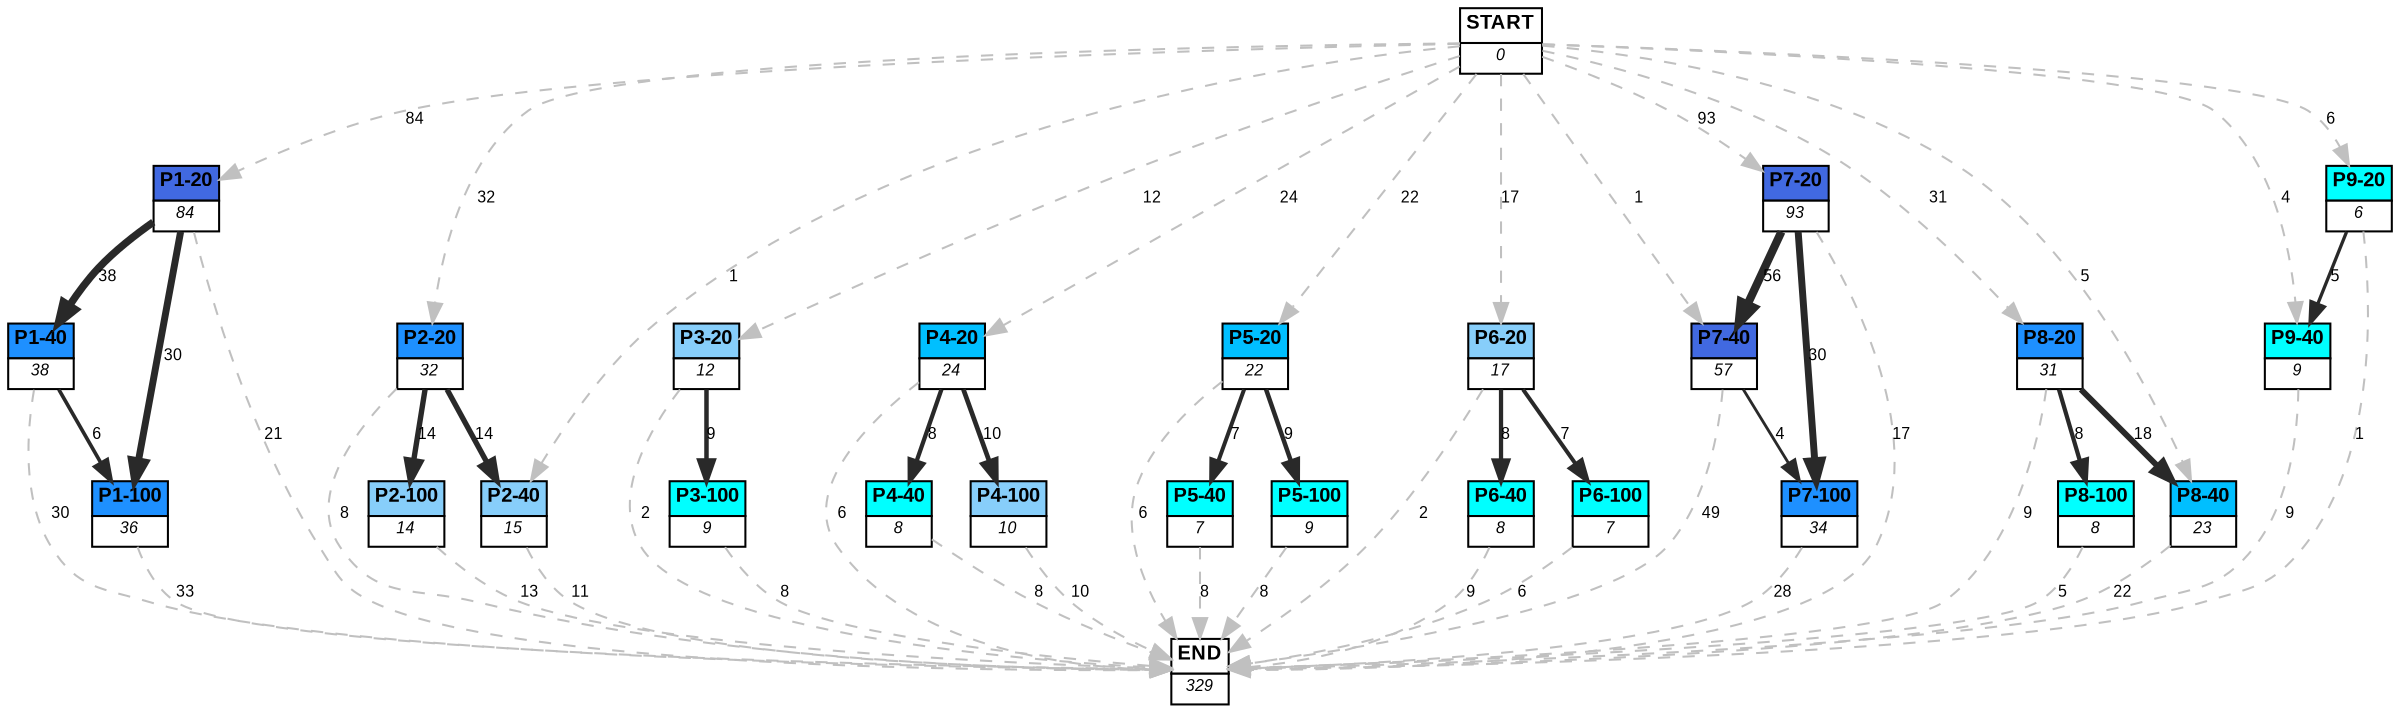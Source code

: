 digraph graphname {
	dpi = 150
	size="16,11!";
	margin = 0;
"P1-20" [shape=plain, label=<<table border="0" cellborder="1" cellspacing="0"><tr><td bgcolor="royalblue"><FONT face="Arial" POINT-SIZE="10"><b>P1-20</b></FONT></td></tr><tr><td bgcolor="white"><FONT face="Arial" POINT-SIZE="8"><i>84</i></FONT></td></tr></table>>]
"P1-40" [shape=plain, label=<<table border="0" cellborder="1" cellspacing="0"><tr><td bgcolor="dodgerblue"><FONT face="Arial" POINT-SIZE="10"><b>P1-40</b></FONT></td></tr><tr><td bgcolor="white"><FONT face="Arial" POINT-SIZE="8"><i>38</i></FONT></td></tr></table>>]
"P1-100" [shape=plain, label=<<table border="0" cellborder="1" cellspacing="0"><tr><td bgcolor="dodgerblue"><FONT face="Arial" POINT-SIZE="10"><b>P1-100</b></FONT></td></tr><tr><td bgcolor="white"><FONT face="Arial" POINT-SIZE="8"><i>36</i></FONT></td></tr></table>>]
"P2-20" [shape=plain, label=<<table border="0" cellborder="1" cellspacing="0"><tr><td bgcolor="dodgerblue"><FONT face="Arial" POINT-SIZE="10"><b>P2-20</b></FONT></td></tr><tr><td bgcolor="white"><FONT face="Arial" POINT-SIZE="8"><i>32</i></FONT></td></tr></table>>]
"P2-40" [shape=plain, label=<<table border="0" cellborder="1" cellspacing="0"><tr><td bgcolor="lightskyblue"><FONT face="Arial" POINT-SIZE="10"><b>P2-40</b></FONT></td></tr><tr><td bgcolor="white"><FONT face="Arial" POINT-SIZE="8"><i>15</i></FONT></td></tr></table>>]
"P2-100" [shape=plain, label=<<table border="0" cellborder="1" cellspacing="0"><tr><td bgcolor="lightskyblue"><FONT face="Arial" POINT-SIZE="10"><b>P2-100</b></FONT></td></tr><tr><td bgcolor="white"><FONT face="Arial" POINT-SIZE="8"><i>14</i></FONT></td></tr></table>>]
"P3-20" [shape=plain, label=<<table border="0" cellborder="1" cellspacing="0"><tr><td bgcolor="lightskyblue"><FONT face="Arial" POINT-SIZE="10"><b>P3-20</b></FONT></td></tr><tr><td bgcolor="white"><FONT face="Arial" POINT-SIZE="8"><i>12</i></FONT></td></tr></table>>]
"P3-100" [shape=plain, label=<<table border="0" cellborder="1" cellspacing="0"><tr><td bgcolor="aqua"><FONT face="Arial" POINT-SIZE="10"><b>P3-100</b></FONT></td></tr><tr><td bgcolor="white"><FONT face="Arial" POINT-SIZE="8"><i>9</i></FONT></td></tr></table>>]
"P4-20" [shape=plain, label=<<table border="0" cellborder="1" cellspacing="0"><tr><td bgcolor="deepskyblue"><FONT face="Arial" POINT-SIZE="10"><b>P4-20</b></FONT></td></tr><tr><td bgcolor="white"><FONT face="Arial" POINT-SIZE="8"><i>24</i></FONT></td></tr></table>>]
"P4-40" [shape=plain, label=<<table border="0" cellborder="1" cellspacing="0"><tr><td bgcolor="aqua"><FONT face="Arial" POINT-SIZE="10"><b>P4-40</b></FONT></td></tr><tr><td bgcolor="white"><FONT face="Arial" POINT-SIZE="8"><i>8</i></FONT></td></tr></table>>]
"P4-100" [shape=plain, label=<<table border="0" cellborder="1" cellspacing="0"><tr><td bgcolor="lightskyblue"><FONT face="Arial" POINT-SIZE="10"><b>P4-100</b></FONT></td></tr><tr><td bgcolor="white"><FONT face="Arial" POINT-SIZE="8"><i>10</i></FONT></td></tr></table>>]
"P5-20" [shape=plain, label=<<table border="0" cellborder="1" cellspacing="0"><tr><td bgcolor="deepskyblue"><FONT face="Arial" POINT-SIZE="10"><b>P5-20</b></FONT></td></tr><tr><td bgcolor="white"><FONT face="Arial" POINT-SIZE="8"><i>22</i></FONT></td></tr></table>>]
"P5-40" [shape=plain, label=<<table border="0" cellborder="1" cellspacing="0"><tr><td bgcolor="aqua"><FONT face="Arial" POINT-SIZE="10"><b>P5-40</b></FONT></td></tr><tr><td bgcolor="white"><FONT face="Arial" POINT-SIZE="8"><i>7</i></FONT></td></tr></table>>]
"P6-20" [shape=plain, label=<<table border="0" cellborder="1" cellspacing="0"><tr><td bgcolor="lightskyblue"><FONT face="Arial" POINT-SIZE="10"><b>P6-20</b></FONT></td></tr><tr><td bgcolor="white"><FONT face="Arial" POINT-SIZE="8"><i>17</i></FONT></td></tr></table>>]
"P6-40" [shape=plain, label=<<table border="0" cellborder="1" cellspacing="0"><tr><td bgcolor="aqua"><FONT face="Arial" POINT-SIZE="10"><b>P6-40</b></FONT></td></tr><tr><td bgcolor="white"><FONT face="Arial" POINT-SIZE="8"><i>8</i></FONT></td></tr></table>>]
"P6-100" [shape=plain, label=<<table border="0" cellborder="1" cellspacing="0"><tr><td bgcolor="aqua"><FONT face="Arial" POINT-SIZE="10"><b>P6-100</b></FONT></td></tr><tr><td bgcolor="white"><FONT face="Arial" POINT-SIZE="8"><i>7</i></FONT></td></tr></table>>]
"P5-100" [shape=plain, label=<<table border="0" cellborder="1" cellspacing="0"><tr><td bgcolor="aqua"><FONT face="Arial" POINT-SIZE="10"><b>P5-100</b></FONT></td></tr><tr><td bgcolor="white"><FONT face="Arial" POINT-SIZE="8"><i>9</i></FONT></td></tr></table>>]
"P7-20" [shape=plain, label=<<table border="0" cellborder="1" cellspacing="0"><tr><td bgcolor="royalblue"><FONT face="Arial" POINT-SIZE="10"><b>P7-20</b></FONT></td></tr><tr><td bgcolor="white"><FONT face="Arial" POINT-SIZE="8"><i>93</i></FONT></td></tr></table>>]
"P7-40" [shape=plain, label=<<table border="0" cellborder="1" cellspacing="0"><tr><td bgcolor="royalblue"><FONT face="Arial" POINT-SIZE="10"><b>P7-40</b></FONT></td></tr><tr><td bgcolor="white"><FONT face="Arial" POINT-SIZE="8"><i>57</i></FONT></td></tr></table>>]
"P8-20" [shape=plain, label=<<table border="0" cellborder="1" cellspacing="0"><tr><td bgcolor="dodgerblue"><FONT face="Arial" POINT-SIZE="10"><b>P8-20</b></FONT></td></tr><tr><td bgcolor="white"><FONT face="Arial" POINT-SIZE="8"><i>31</i></FONT></td></tr></table>>]
"P8-40" [shape=plain, label=<<table border="0" cellborder="1" cellspacing="0"><tr><td bgcolor="deepskyblue"><FONT face="Arial" POINT-SIZE="10"><b>P8-40</b></FONT></td></tr><tr><td bgcolor="white"><FONT face="Arial" POINT-SIZE="8"><i>23</i></FONT></td></tr></table>>]
"P8-100" [shape=plain, label=<<table border="0" cellborder="1" cellspacing="0"><tr><td bgcolor="aqua"><FONT face="Arial" POINT-SIZE="10"><b>P8-100</b></FONT></td></tr><tr><td bgcolor="white"><FONT face="Arial" POINT-SIZE="8"><i>8</i></FONT></td></tr></table>>]
"P7-100" [shape=plain, label=<<table border="0" cellborder="1" cellspacing="0"><tr><td bgcolor="dodgerblue"><FONT face="Arial" POINT-SIZE="10"><b>P7-100</b></FONT></td></tr><tr><td bgcolor="white"><FONT face="Arial" POINT-SIZE="8"><i>34</i></FONT></td></tr></table>>]
"P9-20" [shape=plain, label=<<table border="0" cellborder="1" cellspacing="0"><tr><td bgcolor="aqua"><FONT face="Arial" POINT-SIZE="10"><b>P9-20</b></FONT></td></tr><tr><td bgcolor="white"><FONT face="Arial" POINT-SIZE="8"><i>6</i></FONT></td></tr></table>>]
"P9-40" [shape=plain, label=<<table border="0" cellborder="1" cellspacing="0"><tr><td bgcolor="aqua"><FONT face="Arial" POINT-SIZE="10"><b>P9-40</b></FONT></td></tr><tr><td bgcolor="white"><FONT face="Arial" POINT-SIZE="8"><i>9</i></FONT></td></tr></table>>]
"START" [shape=plain, label=<<table border="0" cellborder="1" cellspacing="0"><tr><td bgcolor="white"><FONT face="Arial" POINT-SIZE="10"><b>START</b></FONT></td></tr><tr><td bgcolor="white"><FONT face="Arial" POINT-SIZE="8"><i>0</i></FONT></td></tr></table>>]
"END" [shape=plain, label=<<table border="0" cellborder="1" cellspacing="0"><tr><td bgcolor="white"><FONT face="Arial" POINT-SIZE="10"><b>END</b></FONT></td></tr><tr><td bgcolor="white"><FONT face="Arial" POINT-SIZE="8"><i>329</i></FONT></td></tr></table>>]
"P1-20" -> "P1-40" [ color=grey16 penwidth = "3.6375861597263857"label ="38" labelfloat=false fontname="Arial" fontsize=8]
"P1-20" -> "P1-100" [ color=grey16 penwidth = "3.4011973816621555"label ="30" labelfloat=false fontname="Arial" fontsize=8]
"P1-20" -> "END" [ style = dashed color=grey label ="21" labelfloat=false fontname="Arial" fontsize=8]
"P1-40" -> "P1-100" [ color=grey16 penwidth = "1.791759469228055"label ="6" labelfloat=false fontname="Arial" fontsize=8]
"P1-40" -> "END" [ style = dashed color=grey label ="30" labelfloat=false fontname="Arial" fontsize=8]
"P1-100" -> "END" [ style = dashed color=grey label ="33" labelfloat=false fontname="Arial" fontsize=8]
"P2-20" -> "P2-40" [ color=grey16 penwidth = "2.6390573296152584"label ="14" labelfloat=false fontname="Arial" fontsize=8]
"P2-20" -> "P2-100" [ color=grey16 penwidth = "2.6390573296152584"label ="14" labelfloat=false fontname="Arial" fontsize=8]
"P2-20" -> "END" [ style = dashed color=grey label ="8" labelfloat=false fontname="Arial" fontsize=8]
"P2-40" -> "END" [ style = dashed color=grey label ="11" labelfloat=false fontname="Arial" fontsize=8]
"P2-100" -> "END" [ style = dashed color=grey label ="13" labelfloat=false fontname="Arial" fontsize=8]
"P3-20" -> "P3-100" [ color=grey16 penwidth = "2.1972245773362196"label ="9" labelfloat=false fontname="Arial" fontsize=8]
"P3-20" -> "END" [ style = dashed color=grey label ="2" labelfloat=false fontname="Arial" fontsize=8]
"P3-100" -> "END" [ style = dashed color=grey label ="8" labelfloat=false fontname="Arial" fontsize=8]
"P4-20" -> "P4-40" [ color=grey16 penwidth = "2.0794415416798357"label ="8" labelfloat=false fontname="Arial" fontsize=8]
"P4-20" -> "P4-100" [ color=grey16 penwidth = "2.302585092994046"label ="10" labelfloat=false fontname="Arial" fontsize=8]
"P4-20" -> "END" [ style = dashed color=grey label ="6" labelfloat=false fontname="Arial" fontsize=8]
"P4-40" -> "END" [ style = dashed color=grey label ="8" labelfloat=false fontname="Arial" fontsize=8]
"P4-100" -> "END" [ style = dashed color=grey label ="10" labelfloat=false fontname="Arial" fontsize=8]
"P5-20" -> "P5-40" [ color=grey16 penwidth = "1.9459101490553132"label ="7" labelfloat=false fontname="Arial" fontsize=8]
"P5-20" -> "P5-100" [ color=grey16 penwidth = "2.1972245773362196"label ="9" labelfloat=false fontname="Arial" fontsize=8]
"P5-20" -> "END" [ style = dashed color=grey label ="6" labelfloat=false fontname="Arial" fontsize=8]
"P5-40" -> "END" [ style = dashed color=grey label ="8" labelfloat=false fontname="Arial" fontsize=8]
"P6-20" -> "P6-40" [ color=grey16 penwidth = "2.0794415416798357"label ="8" labelfloat=false fontname="Arial" fontsize=8]
"P6-20" -> "P6-100" [ color=grey16 penwidth = "1.9459101490553132"label ="7" labelfloat=false fontname="Arial" fontsize=8]
"P6-20" -> "END" [ style = dashed color=grey label ="2" labelfloat=false fontname="Arial" fontsize=8]
"P6-40" -> "END" [ style = dashed color=grey label ="9" labelfloat=false fontname="Arial" fontsize=8]
"P6-100" -> "END" [ style = dashed color=grey label ="6" labelfloat=false fontname="Arial" fontsize=8]
"P5-100" -> "END" [ style = dashed color=grey label ="8" labelfloat=false fontname="Arial" fontsize=8]
"P7-20" -> "P7-40" [ color=grey16 penwidth = "4.02535169073515"label ="56" labelfloat=false fontname="Arial" fontsize=8]
"P7-20" -> "P7-100" [ color=grey16 penwidth = "3.4011973816621555"label ="30" labelfloat=false fontname="Arial" fontsize=8]
"P7-20" -> "END" [ style = dashed color=grey label ="17" labelfloat=false fontname="Arial" fontsize=8]
"P7-40" -> "P7-100" [ color=grey16 penwidth = "1.3862943611198906"label ="4" labelfloat=false fontname="Arial" fontsize=8]
"P7-40" -> "END" [ style = dashed color=grey label ="49" labelfloat=false fontname="Arial" fontsize=8]
"P8-20" -> "P8-40" [ color=grey16 penwidth = "2.8903717578961645"label ="18" labelfloat=false fontname="Arial" fontsize=8]
"P8-20" -> "P8-100" [ color=grey16 penwidth = "2.0794415416798357"label ="8" labelfloat=false fontname="Arial" fontsize=8]
"P8-20" -> "END" [ style = dashed color=grey label ="9" labelfloat=false fontname="Arial" fontsize=8]
"P8-40" -> "END" [ style = dashed color=grey label ="22" labelfloat=false fontname="Arial" fontsize=8]
"P8-100" -> "END" [ style = dashed color=grey label ="5" labelfloat=false fontname="Arial" fontsize=8]
"P7-100" -> "END" [ style = dashed color=grey label ="28" labelfloat=false fontname="Arial" fontsize=8]
"P9-20" -> "P9-40" [ color=grey16 penwidth = "1.6094379124341003"label ="5" labelfloat=false fontname="Arial" fontsize=8]
"P9-20" -> "END" [ style = dashed color=grey label ="1" labelfloat=false fontname="Arial" fontsize=8]
"P9-40" -> "END" [ style = dashed color=grey label ="9" labelfloat=false fontname="Arial" fontsize=8]
"START" -> "P1-20" [ style = dashed color=grey label ="84" labelfloat=false fontname="Arial" fontsize=8]
"START" -> "P2-20" [ style = dashed color=grey label ="32" labelfloat=false fontname="Arial" fontsize=8]
"START" -> "P2-40" [ style = dashed color=grey label ="1" labelfloat=false fontname="Arial" fontsize=8]
"START" -> "P3-20" [ style = dashed color=grey label ="12" labelfloat=false fontname="Arial" fontsize=8]
"START" -> "P4-20" [ style = dashed color=grey label ="24" labelfloat=false fontname="Arial" fontsize=8]
"START" -> "P5-20" [ style = dashed color=grey label ="22" labelfloat=false fontname="Arial" fontsize=8]
"START" -> "P6-20" [ style = dashed color=grey label ="17" labelfloat=false fontname="Arial" fontsize=8]
"START" -> "P7-20" [ style = dashed color=grey label ="93" labelfloat=false fontname="Arial" fontsize=8]
"START" -> "P7-40" [ style = dashed color=grey label ="1" labelfloat=false fontname="Arial" fontsize=8]
"START" -> "P8-20" [ style = dashed color=grey label ="31" labelfloat=false fontname="Arial" fontsize=8]
"START" -> "P8-40" [ style = dashed color=grey label ="5" labelfloat=false fontname="Arial" fontsize=8]
"START" -> "P9-20" [ style = dashed color=grey label ="6" labelfloat=false fontname="Arial" fontsize=8]
"START" -> "P9-40" [ style = dashed color=grey label ="4" labelfloat=false fontname="Arial" fontsize=8]
}